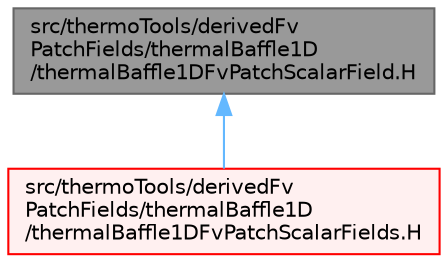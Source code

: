 digraph "src/thermoTools/derivedFvPatchFields/thermalBaffle1D/thermalBaffle1DFvPatchScalarField.H"
{
 // LATEX_PDF_SIZE
  bgcolor="transparent";
  edge [fontname=Helvetica,fontsize=10,labelfontname=Helvetica,labelfontsize=10];
  node [fontname=Helvetica,fontsize=10,shape=box,height=0.2,width=0.4];
  Node1 [id="Node000001",label="src/thermoTools/derivedFv\lPatchFields/thermalBaffle1D\l/thermalBaffle1DFvPatchScalarField.H",height=0.2,width=0.4,color="gray40", fillcolor="grey60", style="filled", fontcolor="black",tooltip=" "];
  Node1 -> Node2 [id="edge1_Node000001_Node000002",dir="back",color="steelblue1",style="solid",tooltip=" "];
  Node2 [id="Node000002",label="src/thermoTools/derivedFv\lPatchFields/thermalBaffle1D\l/thermalBaffle1DFvPatchScalarFields.H",height=0.2,width=0.4,color="red", fillcolor="#FFF0F0", style="filled",URL="$thermalBaffle1DFvPatchScalarFields_8H.html",tooltip=" "];
}
